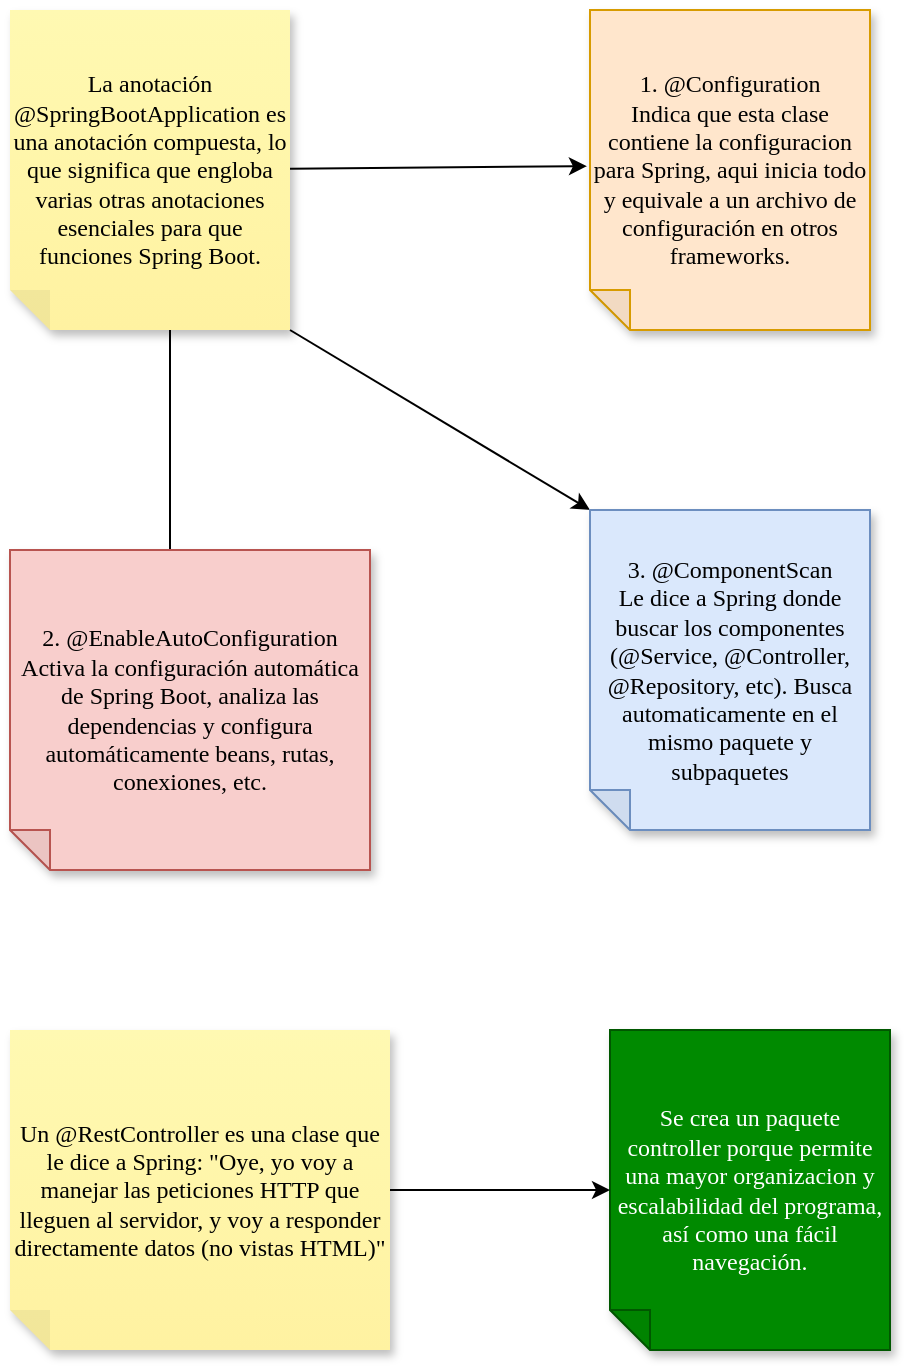 <mxfile>
    <diagram id="a5DyARKQwSNHJmODPt4J" name="Page-1">
        <mxGraphModel dx="1601" dy="3859" grid="1" gridSize="10" guides="1" tooltips="1" connect="1" arrows="1" fold="1" page="1" pageScale="1" pageWidth="850" pageHeight="1100" math="0" shadow="0">
            <root>
                <mxCell id="0"/>
                <mxCell id="1" parent="0"/>
                <mxCell id="5" style="edgeStyle=none;html=1;fontFamily=Comic Sans MS;entryX=1.011;entryY=0.512;entryDx=0;entryDy=0;entryPerimeter=0;" parent="1" source="3" edge="1" target="6">
                    <mxGeometry relative="1" as="geometry">
                        <mxPoint x="-430" y="-2470" as="targetPoint"/>
                    </mxGeometry>
                </mxCell>
                <mxCell id="8" style="edgeStyle=none;html=1;exitX=0;exitY=0;exitDx=60;exitDy=0;exitPerimeter=0;fontFamily=Comic Sans MS;" edge="1" parent="1" source="3">
                    <mxGeometry relative="1" as="geometry">
                        <mxPoint x="-620" y="-2270" as="targetPoint"/>
                    </mxGeometry>
                </mxCell>
                <mxCell id="9" style="edgeStyle=none;html=1;exitX=0;exitY=0;exitDx=0;exitDy=0;exitPerimeter=0;fontFamily=Comic Sans MS;entryX=1;entryY=1;entryDx=0;entryDy=0;entryPerimeter=0;" edge="1" parent="1" source="3" target="11">
                    <mxGeometry relative="1" as="geometry">
                        <mxPoint x="-430" y="-2300" as="targetPoint"/>
                    </mxGeometry>
                </mxCell>
                <mxCell id="3" value="La anotación @SpringBootApplication es una anotación compuesta, lo que significa que engloba varias otras anotaciones esenciales para que funciones Spring Boot." style="shape=note;whiteSpace=wrap;html=1;backgroundOutline=1;fontColor=#000000;darkOpacity=0.05;fillColor=#FFF9B2;strokeColor=none;fillStyle=solid;direction=west;gradientDirection=north;gradientColor=#FFF2A1;shadow=1;size=20;pointerEvents=1;fontFamily=Comic Sans MS;" parent="1" vertex="1">
                    <mxGeometry x="-700" y="-2550" width="140" height="160" as="geometry"/>
                </mxCell>
                <mxCell id="6" value="1. @Configuration&lt;div&gt;Indica que esta clase contiene la configuracion para Spring, aqui inicia todo y equivale a un archivo de configuración en otros frameworks.&lt;/div&gt;" style="shape=note;whiteSpace=wrap;html=1;backgroundOutline=1;darkOpacity=0.05;fillColor=#ffe6cc;strokeColor=#d79b00;fillStyle=solid;direction=west;gradientDirection=north;shadow=1;size=20;pointerEvents=1;fontFamily=Comic Sans MS;" parent="1" vertex="1">
                    <mxGeometry x="-410" y="-2550" width="140" height="160" as="geometry"/>
                </mxCell>
                <mxCell id="7" value="2. @EnableAutoConfiguration&lt;div&gt;Activa la configuración automática de Spring Boot, analiza las dependencias y configura automáticamente beans, rutas, conexiones, etc.&lt;/div&gt;" style="shape=note;whiteSpace=wrap;html=1;backgroundOutline=1;darkOpacity=0.05;fillColor=#f8cecc;strokeColor=#b85450;fillStyle=solid;direction=west;gradientDirection=north;shadow=1;size=20;pointerEvents=1;fontFamily=Comic Sans MS;" vertex="1" parent="1">
                    <mxGeometry x="-700" y="-2280" width="180" height="160" as="geometry"/>
                </mxCell>
                <mxCell id="11" value="3. @ComponentScan&lt;div&gt;Le dice a Spring donde buscar los componentes (@Service, @Controller, @Repository, etc). Busca automaticamente en el mismo paquete y subpaquetes&lt;/div&gt;" style="shape=note;whiteSpace=wrap;html=1;backgroundOutline=1;darkOpacity=0.05;fillColor=#dae8fc;strokeColor=#6c8ebf;fillStyle=solid;direction=west;gradientDirection=north;shadow=1;size=20;pointerEvents=1;fontFamily=Comic Sans MS;" vertex="1" parent="1">
                    <mxGeometry x="-410" y="-2300" width="140" height="160" as="geometry"/>
                </mxCell>
                <mxCell id="13" value="Un @RestController es una clase que le dice a Spring: &quot;Oye, yo voy a manejar las peticiones HTTP que lleguen al servidor, y voy a responder directamente datos (no vistas HTML)&quot;" style="shape=note;whiteSpace=wrap;html=1;backgroundOutline=1;fontColor=#000000;darkOpacity=0.05;fillColor=#FFF9B2;strokeColor=none;fillStyle=solid;direction=west;gradientDirection=north;gradientColor=#FFF2A1;shadow=1;size=20;pointerEvents=1;fontFamily=Comic Sans MS;" vertex="1" parent="1">
                    <mxGeometry x="-700" y="-2040" width="190" height="160" as="geometry"/>
                </mxCell>
                <mxCell id="14" value="Se crea un paquete controller porque permite una mayor organizacion y escalabilidad del programa, así como una fácil navegación." style="shape=note;whiteSpace=wrap;html=1;backgroundOutline=1;fontColor=#ffffff;darkOpacity=0.05;fillColor=#008a00;strokeColor=#005700;fillStyle=solid;direction=west;gradientDirection=north;shadow=1;size=20;pointerEvents=1;fontFamily=Comic Sans MS;" vertex="1" parent="1">
                    <mxGeometry x="-400" y="-2040" width="140" height="160" as="geometry"/>
                </mxCell>
                <mxCell id="17" style="edgeStyle=none;html=1;entryX=1;entryY=0.5;entryDx=0;entryDy=0;entryPerimeter=0;" edge="1" parent="1" source="13" target="14">
                    <mxGeometry relative="1" as="geometry"/>
                </mxCell>
            </root>
        </mxGraphModel>
    </diagram>
</mxfile>